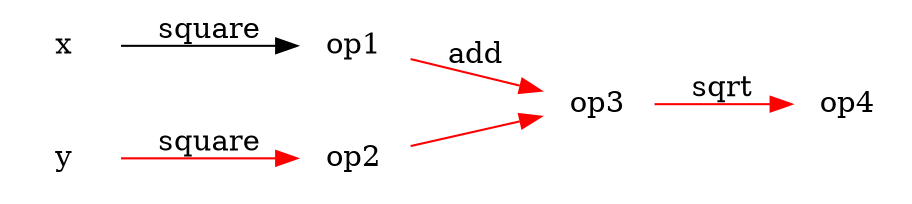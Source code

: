 digraph G {
  rankdir="LR"
  node [shape=none]
  x -> op1 [label="square"]
  y -> op2 [label="square", color="red"]
  op1 -> op3 [label="add", color="red"]
  op2 -> op3 [color="red"]
  op3 -> op4 [label="sqrt", color="red"]
  y [color="red"]
  op2 [color="red"]
  op3 [color="red"]
  op4 [color="red"]
}

